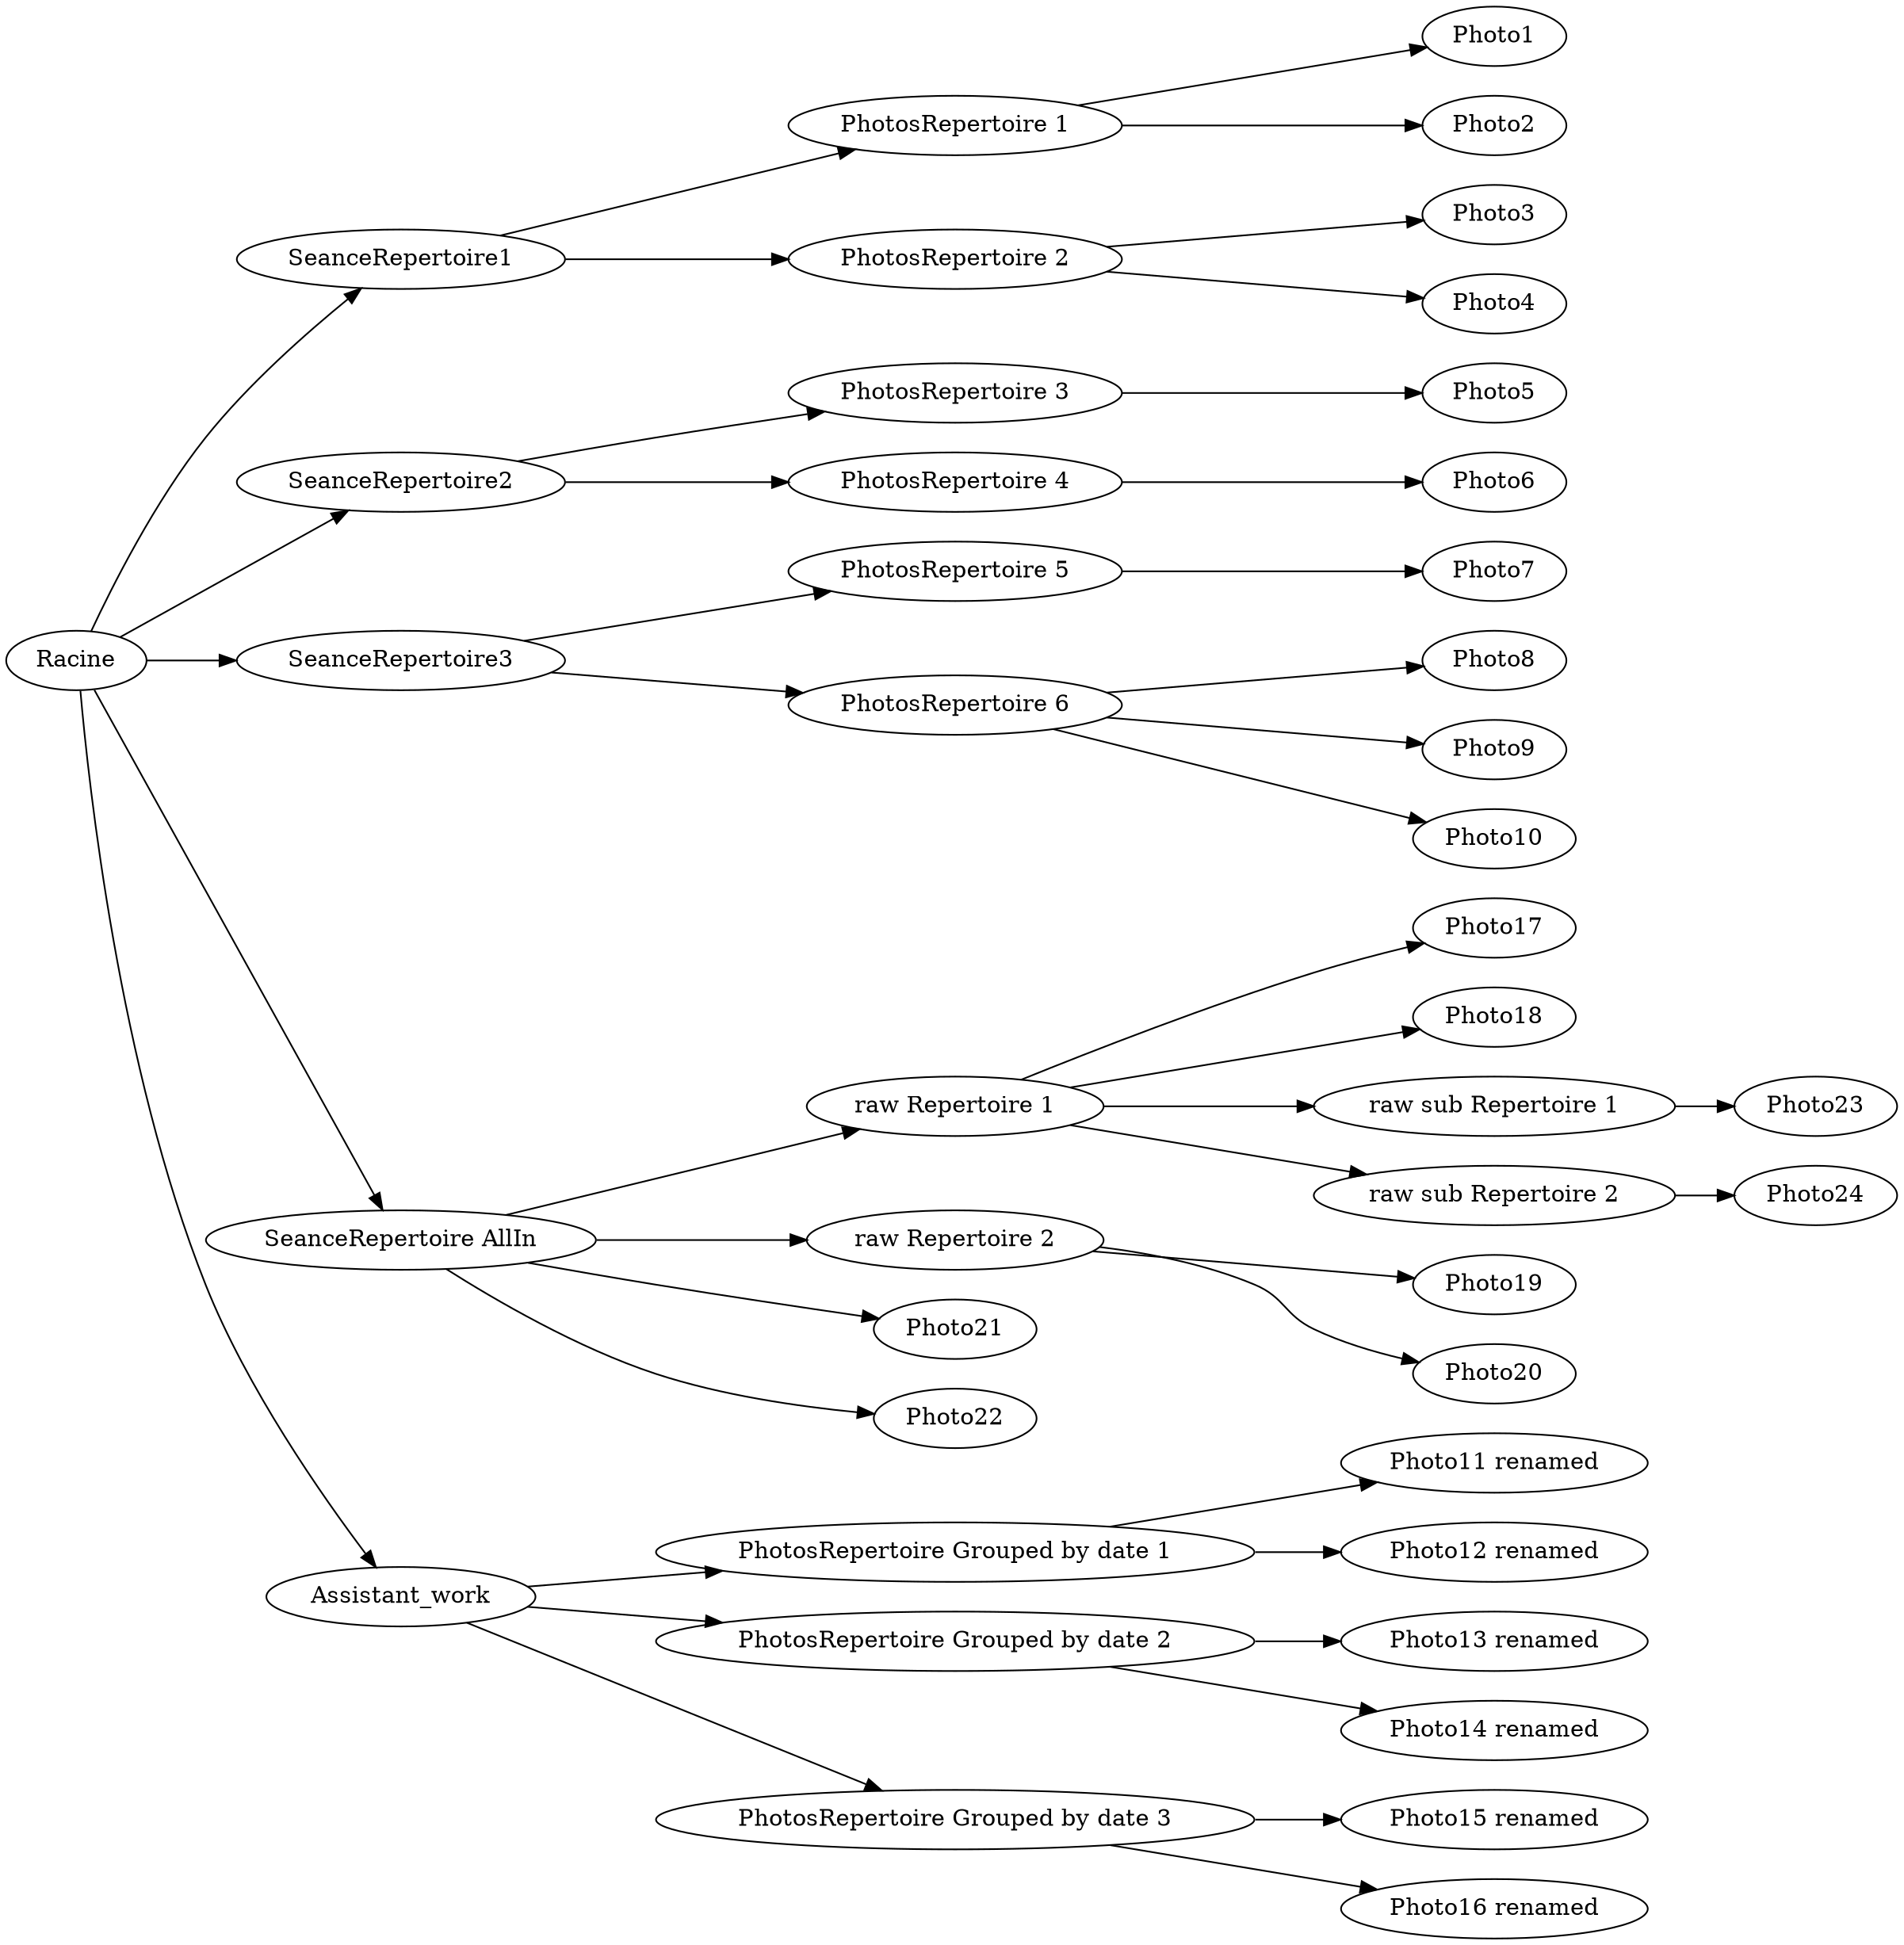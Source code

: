 digraph repertoire_architecture {
    rankdir = LR;
// Define edges between the components
"Racine" -> "SeanceRepertoire1"
"Racine" -> "SeanceRepertoire2"
"Racine" -> "SeanceRepertoire3"
"Racine" -> "SeanceRepertoire AllIn"
"SeanceRepertoire1" -> "PhotosRepertoire 1"
"SeanceRepertoire1" -> "PhotosRepertoire 2"
"SeanceRepertoire2" -> "PhotosRepertoire 3"
"SeanceRepertoire2" -> "PhotosRepertoire 4"
"SeanceRepertoire3" -> "PhotosRepertoire 5"
"SeanceRepertoire3" -> "PhotosRepertoire 6"
"Racine" -> "Assistant_work"
"Assistant_work" -> "PhotosRepertoire Grouped by date 1"
"Assistant_work" -> "PhotosRepertoire Grouped by date 2"
"Assistant_work" -> "PhotosRepertoire Grouped by date 3"
"SeanceRepertoire AllIn" -> "raw Repertoire 1"
"SeanceRepertoire AllIn" -> "raw Repertoire 2"
"PhotosRepertoire 1" -> "Photo1"
"PhotosRepertoire 1" -> "Photo2"
"PhotosRepertoire 2" -> "Photo3"
"PhotosRepertoire 2" -> "Photo4"
"PhotosRepertoire 3" -> "Photo5"
"PhotosRepertoire 4" -> "Photo6"
"PhotosRepertoire 5" -> "Photo7"
"PhotosRepertoire 6" -> "Photo8"
"PhotosRepertoire 6" -> "Photo9"
"PhotosRepertoire 6" -> "Photo10"
"PhotosRepertoire Grouped by date 1" -> "Photo11 renamed"
"PhotosRepertoire Grouped by date 1" -> "Photo12 renamed"
"PhotosRepertoire Grouped by date 2" -> "Photo13 renamed"
"PhotosRepertoire Grouped by date 2" -> "Photo14 renamed"
"PhotosRepertoire Grouped by date 3" -> "Photo15 renamed"
"PhotosRepertoire Grouped by date 3" -> "Photo16 renamed"
"raw Repertoire 1" -> "Photo17"
"raw Repertoire 1" -> "Photo18"
"raw Repertoire 2" -> "Photo19"
"raw Repertoire 2" -> "Photo20"
"raw Repertoire 1" -> "raw sub Repertoire 1"
"raw Repertoire 1" -> "raw sub Repertoire 2"
"SeanceRepertoire AllIn" -> "Photo21"
"SeanceRepertoire AllIn" -> "Photo22"
"raw sub Repertoire 1" -> "Photo23"
"raw sub Repertoire 2" -> "Photo24"

}
